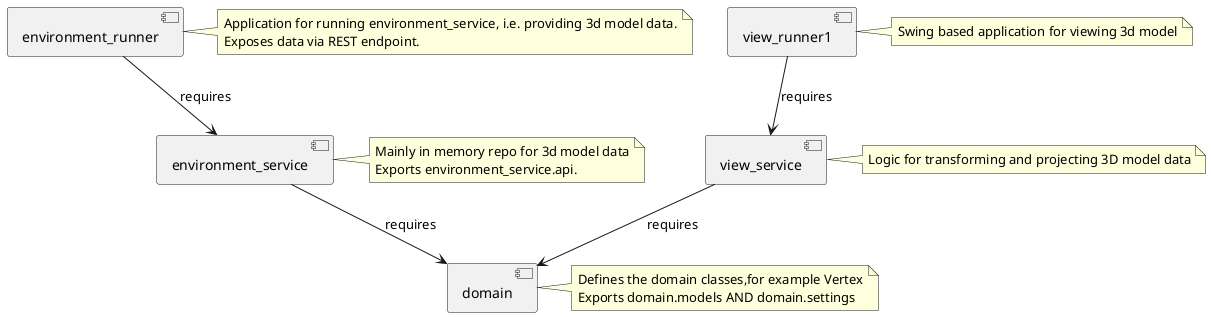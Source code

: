 @startuml
component environment_runner
component environment_service
component view_runner1
component view_service
component domain

environment_runner --> environment_service : requires
environment_service --> domain : requires
view_runner1 --> view_service : requires
view_service --> domain : requires

note right of environment_runner
Application for running environment_service, i.e. providing 3d model data.
Exposes data via REST endpoint.
end note

note right of environment_service
Mainly in memory repo for 3d model data
Exports environment_service.api.
end note

note right of view_runner1
Swing based application for viewing 3d model
end note

note right of view_service
Logic for transforming and projecting 3D model data
end note

note right of domain
Defines the domain classes,for example Vertex
Exports domain.models AND domain.settings
end note

@enduml